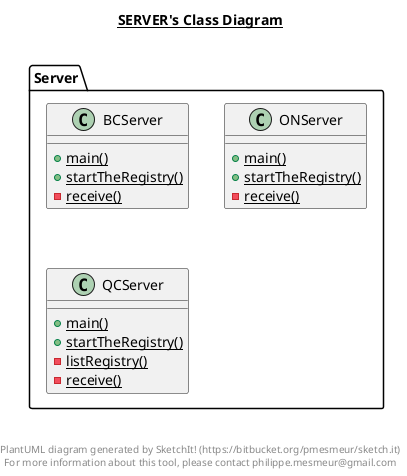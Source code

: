 @startuml

title __SERVER's Class Diagram__\n

  namespace Server {
    class Server.BCServer {
        {static} + main()
        {static} + startTheRegistry()
        {static} - receive()
    }
  }
  

  namespace Server {
    class ONServer {
        {static} + main()
        {static} + startTheRegistry()
        {static} - receive()
    }
  }
  

  namespace Server {
    class QCServer {
        {static} + main()
        {static} + startTheRegistry()
        {static} - listRegistry()
        {static} - receive()
    }
  }
  



right footer


PlantUML diagram generated by SketchIt! (https://bitbucket.org/pmesmeur/sketch.it)
For more information about this tool, please contact philippe.mesmeur@gmail.com
endfooter

@enduml
